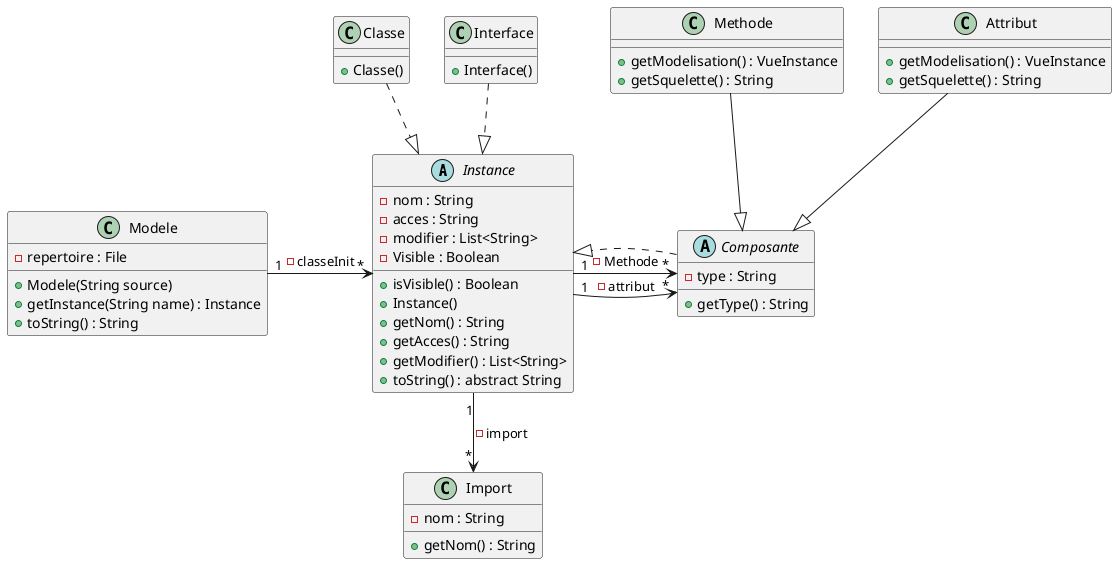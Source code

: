 @startuml
'https://plantuml.com/sequence-diagram

abstract Instance{
    -nom : String
    -acces : String
    -modifier : List<String>
    -Visible : Boolean
    +isVisible() : Boolean
    +Instance()
    +getNom() : String
    +getAcces() : String
    +getModifier() : List<String>
    +toString() : abstract String
}

class Classe{
    +Classe()
}

class Interface{
    +Interface()
}

abstract Composante{
    -type : String
    +getType() : String
}

class Methode{
    +getModelisation() : VueInstance
    +getSquelette() : String
}

class Attribut{
    +getModelisation() : VueInstance
    +getSquelette() : String
}

class Import{
    -nom : String
    +getNom() : String
}

class Modele{
    -repertoire : File
    +Modele(String source)
    +getInstance(String name) : Instance
    +toString() : String
}


Modele "1" -> "*" Instance  : -classeInit
Instance "1" -> "*" Composante : -attribut
Instance "1" -> "*" Composante : -Methode
Instance "1" --> "*" Import : -import
Classe ..|> Instance
Interface ..|> Instance
Methode --|> Composante
Attribut --|> Composante
Composante ..|> Instance

@enduml